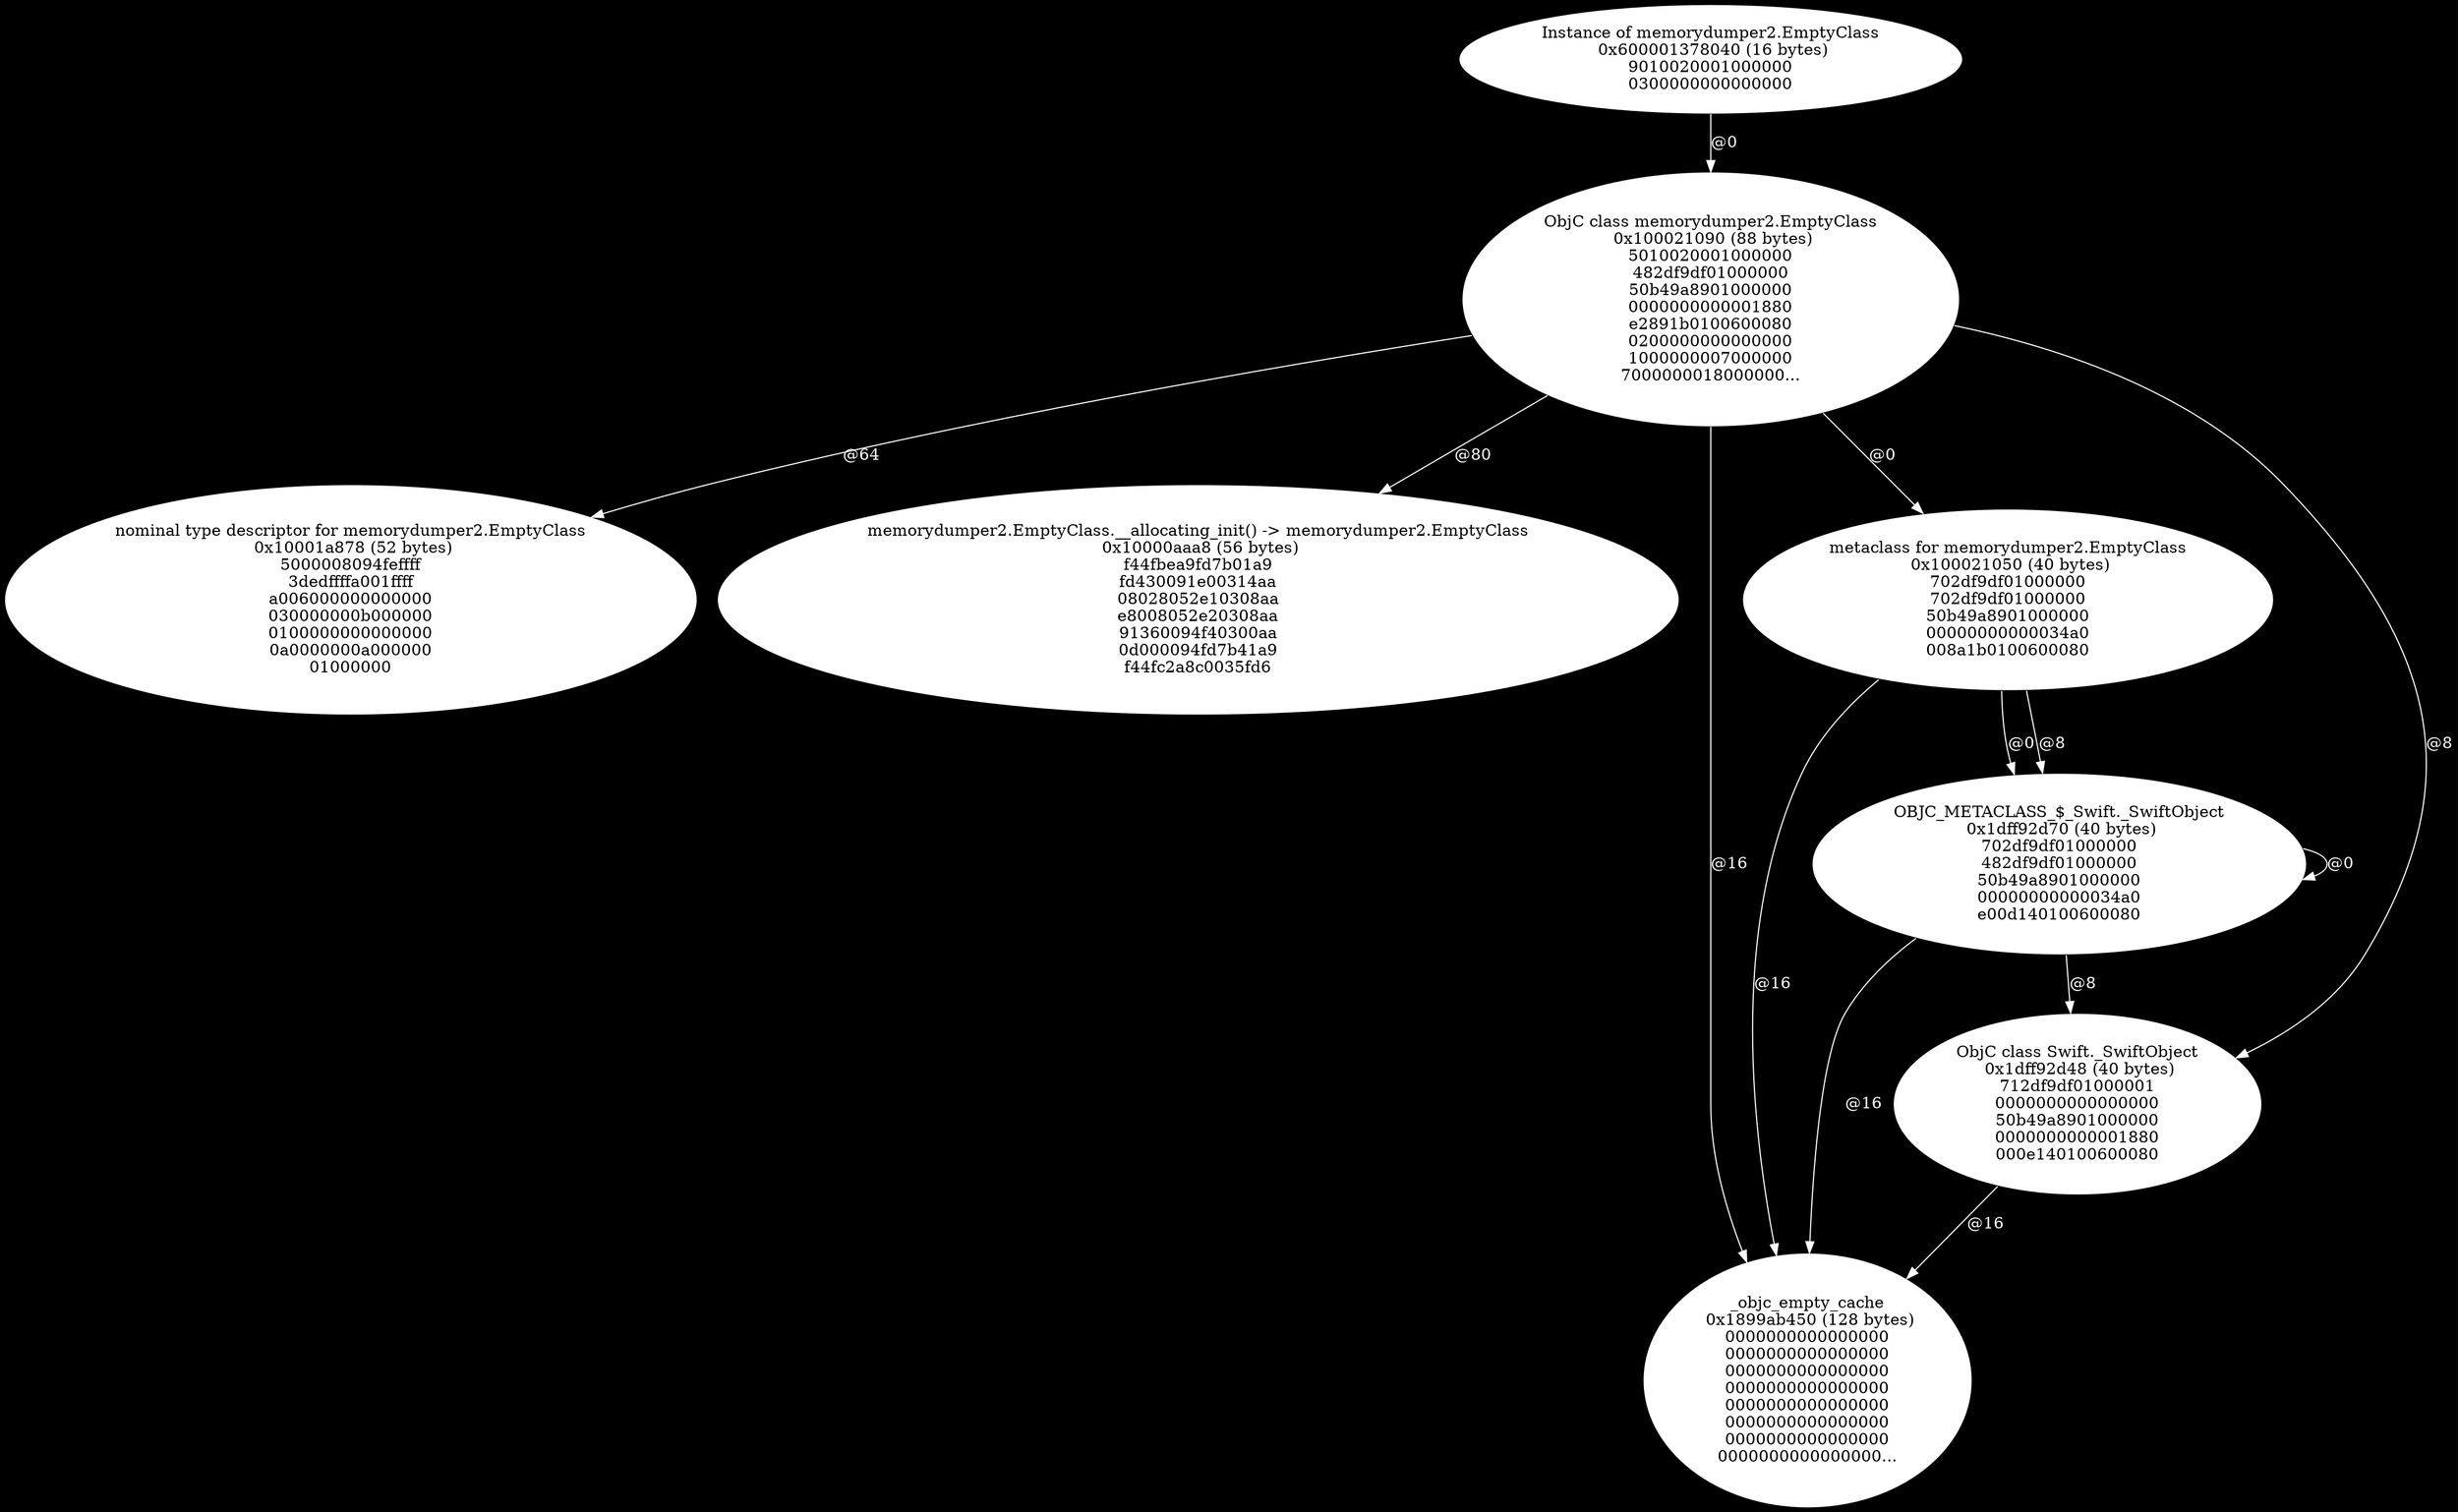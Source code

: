 digraph memory_dump_graph {
graph [bgcolor=black]
_600001378040 [style=filled] [fillcolor=white] [label="Instance of memorydumper2.EmptyClass
 0x600001378040 (16 bytes)
9010020001000000
0300000000000000"]
_600001378040 -> _100021090 [color=white] [fontcolor=white] [label="@0"]
_10001a878 [style=filled] [fillcolor=white] [label="nominal type descriptor for memorydumper2.EmptyClass
 0x10001a878 (52 bytes)
5000008094feffff
3dedffffa001ffff
a006000000000000
030000000b000000
0100000000000000
0a0000000a000000
01000000"]
_10000aaa8 [style=filled] [fillcolor=white] [label="memorydumper2.EmptyClass.__allocating_init() -> memorydumper2.EmptyClass
 0x10000aaa8 (56 bytes)
f44fbea9fd7b01a9
fd430091e00314aa
08028052e10308aa
e8008052e20308aa
91360094f40300aa
0d000094fd7b41a9
f44fc2a8c0035fd6"]
_1dff92d70 [style=filled] [fillcolor=white] [label="OBJC_METACLASS_$_Swift._SwiftObject
 0x1dff92d70 (40 bytes)
702df9df01000000
482df9df01000000
50b49a8901000000
00000000000034a0
e00d140100600080"]
_1dff92d70 -> _1dff92d70 [color=white] [fontcolor=white] [label="@0"]
_1dff92d70 -> _1dff92d48 [color=white] [fontcolor=white] [label="@8"]
_1dff92d70 -> _1899ab450 [color=white] [fontcolor=white] [label="@16"]
_100021090 [style=filled] [fillcolor=white] [label="ObjC class memorydumper2.EmptyClass
 0x100021090 (88 bytes)
5010020001000000
482df9df01000000
50b49a8901000000
0000000000001880
e2891b0100600080
0200000000000000
1000000007000000
7000000018000000..."]
_100021090 -> _100021050 [color=white] [fontcolor=white] [label="@0"]
_100021090 -> _1dff92d48 [color=white] [fontcolor=white] [label="@8"]
_100021090 -> _1899ab450 [color=white] [fontcolor=white] [label="@16"]
_100021090 -> _10001a878 [color=white] [fontcolor=white] [label="@64"]
_100021090 -> _10000aaa8 [color=white] [fontcolor=white] [label="@80"]
_1dff92d48 [style=filled] [fillcolor=white] [label="ObjC class Swift._SwiftObject
 0x1dff92d48 (40 bytes)
712df9df01000001
0000000000000000
50b49a8901000000
0000000000001880
000e140100600080"]
_1dff92d48 -> _1899ab450 [color=white] [fontcolor=white] [label="@16"]
_1899ab450 [style=filled] [fillcolor=white] [label="_objc_empty_cache
 0x1899ab450 (128 bytes)
0000000000000000
0000000000000000
0000000000000000
0000000000000000
0000000000000000
0000000000000000
0000000000000000
0000000000000000..."]
_100021050 [style=filled] [fillcolor=white] [label="metaclass for memorydumper2.EmptyClass
 0x100021050 (40 bytes)
702df9df01000000
702df9df01000000
50b49a8901000000
00000000000034a0
008a1b0100600080"]
_100021050 -> _1dff92d70 [color=white] [fontcolor=white] [label="@0"]
_100021050 -> _1dff92d70 [color=white] [fontcolor=white] [label="@8"]
_100021050 -> _1899ab450 [color=white] [fontcolor=white] [label="@16"]
}
